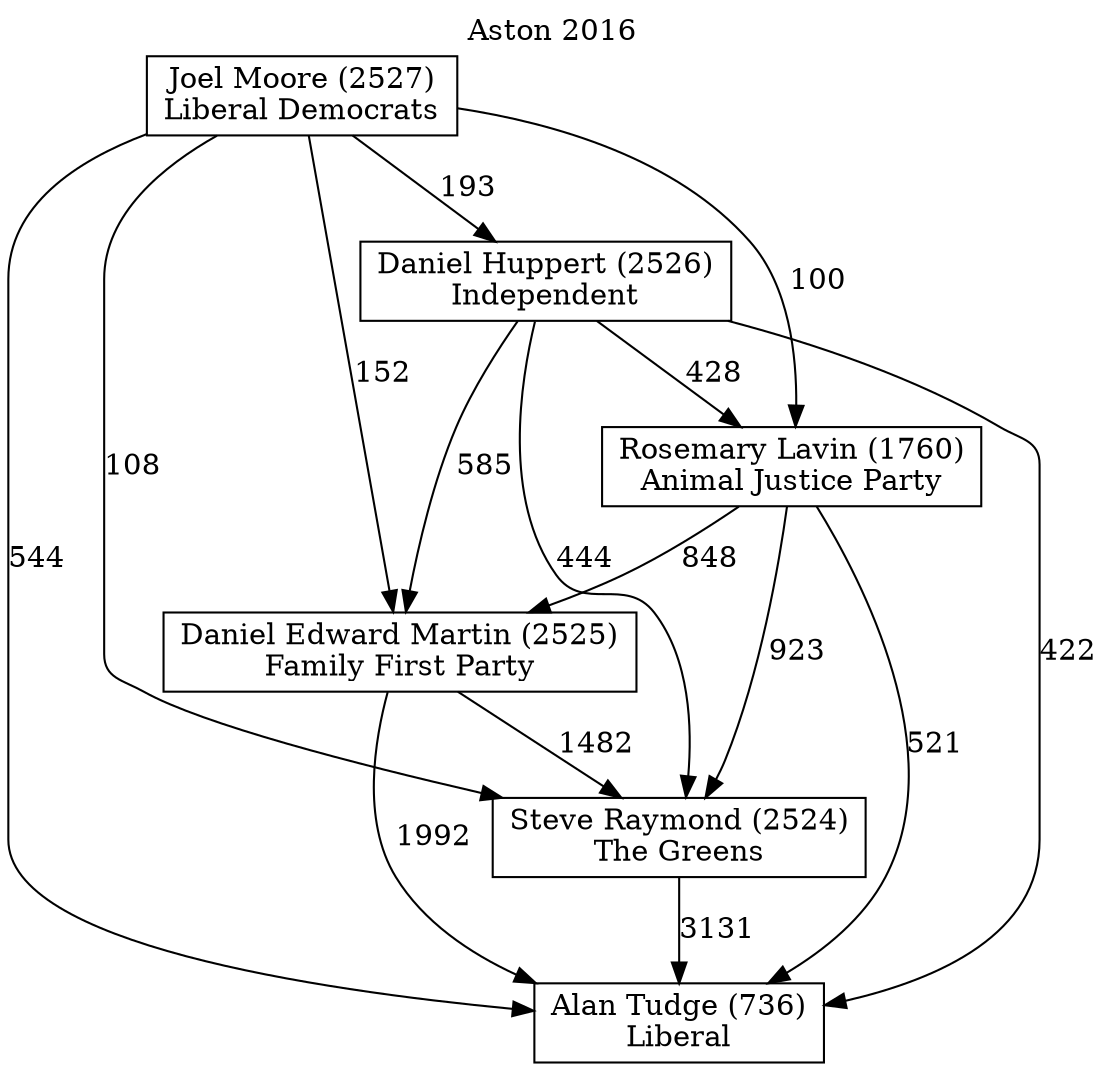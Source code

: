 // House preference flow
digraph "Alan Tudge (736)_Aston_2016" {
	graph [label="Aston 2016" labelloc=t mclimit=2]
	node [shape=box]
	"Alan Tudge (736)" [label="Alan Tudge (736)
Liberal"]
	"Steve Raymond (2524)" [label="Steve Raymond (2524)
The Greens"]
	"Daniel Edward Martin (2525)" [label="Daniel Edward Martin (2525)
Family First Party"]
	"Rosemary Lavin (1760)" [label="Rosemary Lavin (1760)
Animal Justice Party"]
	"Daniel Huppert (2526)" [label="Daniel Huppert (2526)
Independent"]
	"Joel Moore (2527)" [label="Joel Moore (2527)
Liberal Democrats"]
	"Steve Raymond (2524)" -> "Alan Tudge (736)" [label=3131]
	"Daniel Edward Martin (2525)" -> "Steve Raymond (2524)" [label=1482]
	"Rosemary Lavin (1760)" -> "Daniel Edward Martin (2525)" [label=848]
	"Daniel Huppert (2526)" -> "Rosemary Lavin (1760)" [label=428]
	"Joel Moore (2527)" -> "Daniel Huppert (2526)" [label=193]
	"Daniel Edward Martin (2525)" -> "Alan Tudge (736)" [label=1992]
	"Rosemary Lavin (1760)" -> "Alan Tudge (736)" [label=521]
	"Daniel Huppert (2526)" -> "Alan Tudge (736)" [label=422]
	"Joel Moore (2527)" -> "Alan Tudge (736)" [label=544]
	"Joel Moore (2527)" -> "Rosemary Lavin (1760)" [label=100]
	"Daniel Huppert (2526)" -> "Daniel Edward Martin (2525)" [label=585]
	"Joel Moore (2527)" -> "Daniel Edward Martin (2525)" [label=152]
	"Rosemary Lavin (1760)" -> "Steve Raymond (2524)" [label=923]
	"Daniel Huppert (2526)" -> "Steve Raymond (2524)" [label=444]
	"Joel Moore (2527)" -> "Steve Raymond (2524)" [label=108]
}

